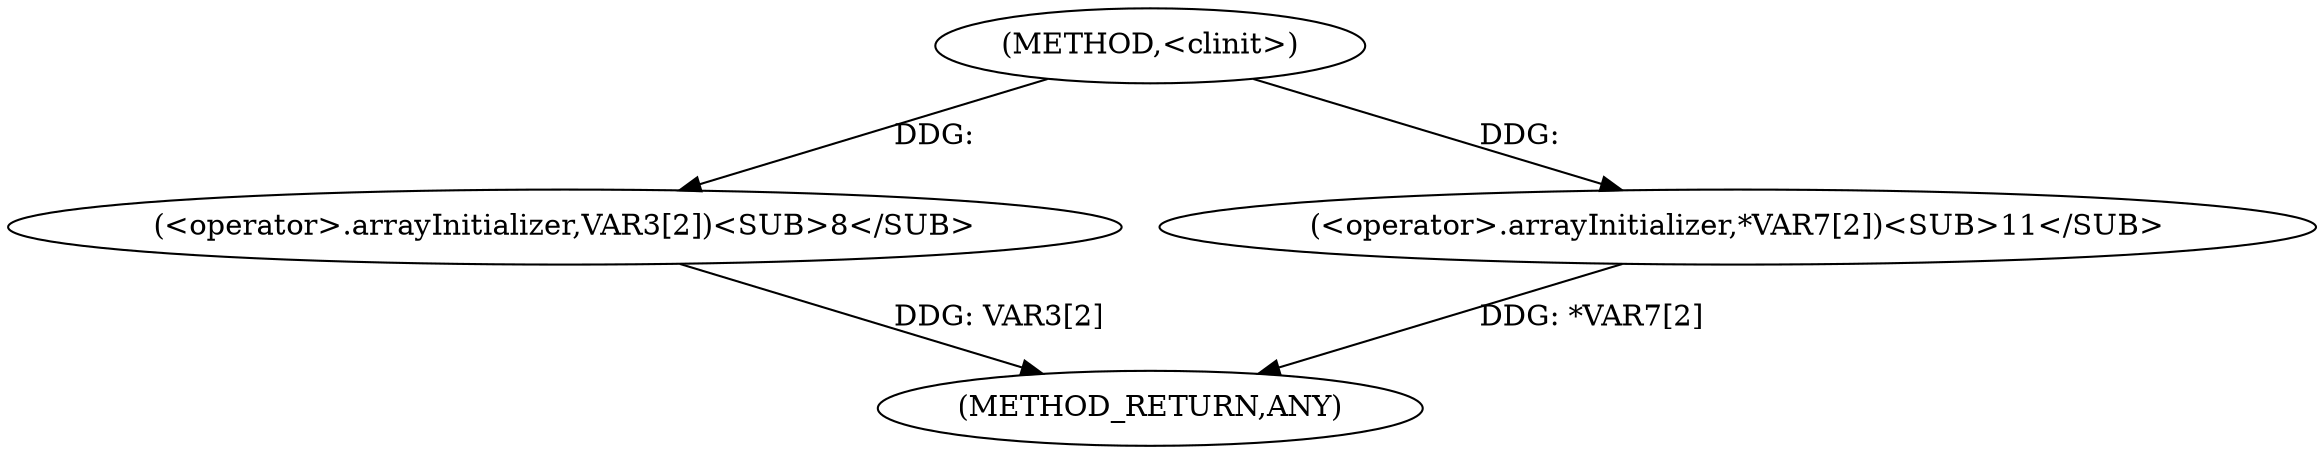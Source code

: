 
digraph "&lt;clinit&gt;" {  

"28" [label = "(METHOD,&lt;clinit&gt;)" ]

"35" [label = "(METHOD_RETURN,ANY)" ]

"30" [label = "(&lt;operator&gt;.arrayInitializer,VAR3[2])<SUB>8</SUB>" ]

"32" [label = "(&lt;operator&gt;.arrayInitializer,*VAR7[2])<SUB>11</SUB>" ]

  "30" -> "35"  [ label = "DDG: VAR3[2]"] 

  "32" -> "35"  [ label = "DDG: *VAR7[2]"] 

  "28" -> "30"  [ label = "DDG: "] 

  "28" -> "32"  [ label = "DDG: "] 

}